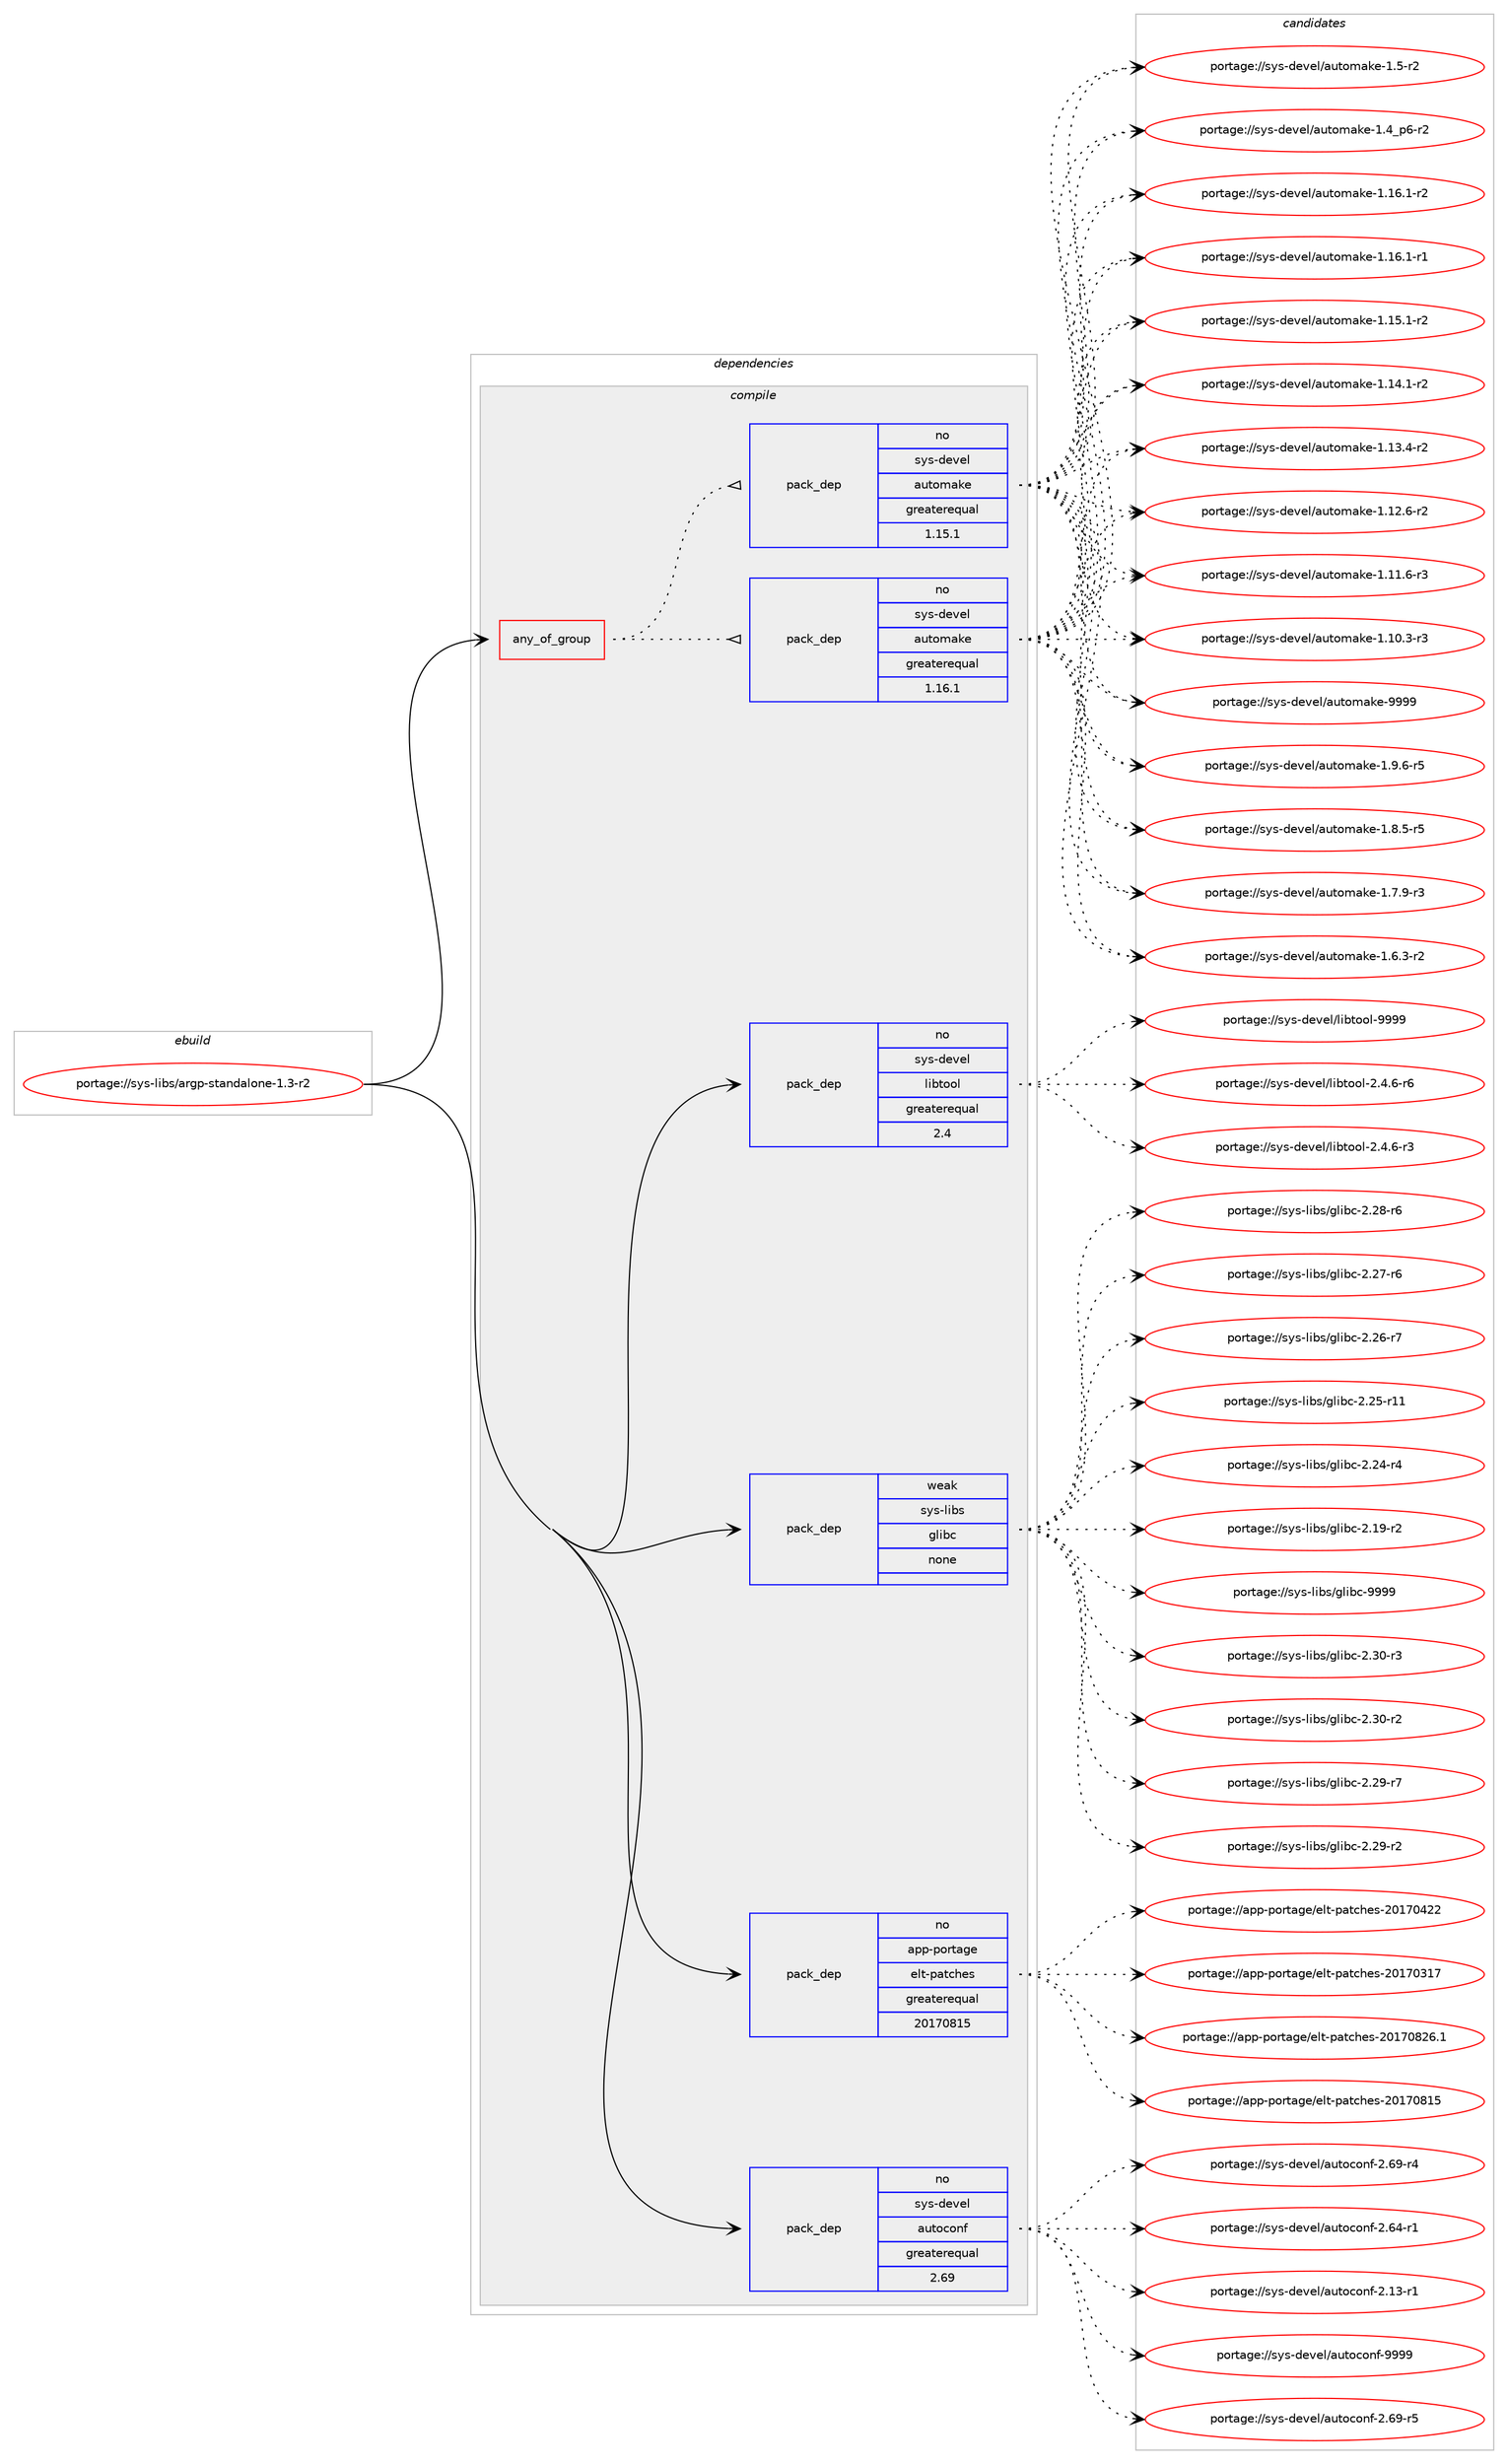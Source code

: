 digraph prolog {

# *************
# Graph options
# *************

newrank=true;
concentrate=true;
compound=true;
graph [rankdir=LR,fontname=Helvetica,fontsize=10,ranksep=1.5];#, ranksep=2.5, nodesep=0.2];
edge  [arrowhead=vee];
node  [fontname=Helvetica,fontsize=10];

# **********
# The ebuild
# **********

subgraph cluster_leftcol {
color=gray;
rank=same;
label=<<i>ebuild</i>>;
id [label="portage://sys-libs/argp-standalone-1.3-r2", color=red, width=4, href="../sys-libs/argp-standalone-1.3-r2.svg"];
}

# ****************
# The dependencies
# ****************

subgraph cluster_midcol {
color=gray;
label=<<i>dependencies</i>>;
subgraph cluster_compile {
fillcolor="#eeeeee";
style=filled;
label=<<i>compile</i>>;
subgraph any1112 {
dependency45709 [label=<<TABLE BORDER="0" CELLBORDER="1" CELLSPACING="0" CELLPADDING="4"><TR><TD CELLPADDING="10">any_of_group</TD></TR></TABLE>>, shape=none, color=red];subgraph pack35867 {
dependency45710 [label=<<TABLE BORDER="0" CELLBORDER="1" CELLSPACING="0" CELLPADDING="4" WIDTH="220"><TR><TD ROWSPAN="6" CELLPADDING="30">pack_dep</TD></TR><TR><TD WIDTH="110">no</TD></TR><TR><TD>sys-devel</TD></TR><TR><TD>automake</TD></TR><TR><TD>greaterequal</TD></TR><TR><TD>1.16.1</TD></TR></TABLE>>, shape=none, color=blue];
}
dependency45709:e -> dependency45710:w [weight=20,style="dotted",arrowhead="oinv"];
subgraph pack35868 {
dependency45711 [label=<<TABLE BORDER="0" CELLBORDER="1" CELLSPACING="0" CELLPADDING="4" WIDTH="220"><TR><TD ROWSPAN="6" CELLPADDING="30">pack_dep</TD></TR><TR><TD WIDTH="110">no</TD></TR><TR><TD>sys-devel</TD></TR><TR><TD>automake</TD></TR><TR><TD>greaterequal</TD></TR><TR><TD>1.15.1</TD></TR></TABLE>>, shape=none, color=blue];
}
dependency45709:e -> dependency45711:w [weight=20,style="dotted",arrowhead="oinv"];
}
id:e -> dependency45709:w [weight=20,style="solid",arrowhead="vee"];
subgraph pack35869 {
dependency45712 [label=<<TABLE BORDER="0" CELLBORDER="1" CELLSPACING="0" CELLPADDING="4" WIDTH="220"><TR><TD ROWSPAN="6" CELLPADDING="30">pack_dep</TD></TR><TR><TD WIDTH="110">no</TD></TR><TR><TD>app-portage</TD></TR><TR><TD>elt-patches</TD></TR><TR><TD>greaterequal</TD></TR><TR><TD>20170815</TD></TR></TABLE>>, shape=none, color=blue];
}
id:e -> dependency45712:w [weight=20,style="solid",arrowhead="vee"];
subgraph pack35870 {
dependency45713 [label=<<TABLE BORDER="0" CELLBORDER="1" CELLSPACING="0" CELLPADDING="4" WIDTH="220"><TR><TD ROWSPAN="6" CELLPADDING="30">pack_dep</TD></TR><TR><TD WIDTH="110">no</TD></TR><TR><TD>sys-devel</TD></TR><TR><TD>autoconf</TD></TR><TR><TD>greaterequal</TD></TR><TR><TD>2.69</TD></TR></TABLE>>, shape=none, color=blue];
}
id:e -> dependency45713:w [weight=20,style="solid",arrowhead="vee"];
subgraph pack35871 {
dependency45714 [label=<<TABLE BORDER="0" CELLBORDER="1" CELLSPACING="0" CELLPADDING="4" WIDTH="220"><TR><TD ROWSPAN="6" CELLPADDING="30">pack_dep</TD></TR><TR><TD WIDTH="110">no</TD></TR><TR><TD>sys-devel</TD></TR><TR><TD>libtool</TD></TR><TR><TD>greaterequal</TD></TR><TR><TD>2.4</TD></TR></TABLE>>, shape=none, color=blue];
}
id:e -> dependency45714:w [weight=20,style="solid",arrowhead="vee"];
subgraph pack35872 {
dependency45715 [label=<<TABLE BORDER="0" CELLBORDER="1" CELLSPACING="0" CELLPADDING="4" WIDTH="220"><TR><TD ROWSPAN="6" CELLPADDING="30">pack_dep</TD></TR><TR><TD WIDTH="110">weak</TD></TR><TR><TD>sys-libs</TD></TR><TR><TD>glibc</TD></TR><TR><TD>none</TD></TR><TR><TD></TD></TR></TABLE>>, shape=none, color=blue];
}
id:e -> dependency45715:w [weight=20,style="solid",arrowhead="vee"];
}
subgraph cluster_compileandrun {
fillcolor="#eeeeee";
style=filled;
label=<<i>compile and run</i>>;
}
subgraph cluster_run {
fillcolor="#eeeeee";
style=filled;
label=<<i>run</i>>;
}
}

# **************
# The candidates
# **************

subgraph cluster_choices {
rank=same;
color=gray;
label=<<i>candidates</i>>;

subgraph choice35867 {
color=black;
nodesep=1;
choice115121115451001011181011084797117116111109971071014557575757 [label="portage://sys-devel/automake-9999", color=red, width=4,href="../sys-devel/automake-9999.svg"];
choice115121115451001011181011084797117116111109971071014549465746544511453 [label="portage://sys-devel/automake-1.9.6-r5", color=red, width=4,href="../sys-devel/automake-1.9.6-r5.svg"];
choice115121115451001011181011084797117116111109971071014549465646534511453 [label="portage://sys-devel/automake-1.8.5-r5", color=red, width=4,href="../sys-devel/automake-1.8.5-r5.svg"];
choice115121115451001011181011084797117116111109971071014549465546574511451 [label="portage://sys-devel/automake-1.7.9-r3", color=red, width=4,href="../sys-devel/automake-1.7.9-r3.svg"];
choice115121115451001011181011084797117116111109971071014549465446514511450 [label="portage://sys-devel/automake-1.6.3-r2", color=red, width=4,href="../sys-devel/automake-1.6.3-r2.svg"];
choice11512111545100101118101108479711711611110997107101454946534511450 [label="portage://sys-devel/automake-1.5-r2", color=red, width=4,href="../sys-devel/automake-1.5-r2.svg"];
choice115121115451001011181011084797117116111109971071014549465295112544511450 [label="portage://sys-devel/automake-1.4_p6-r2", color=red, width=4,href="../sys-devel/automake-1.4_p6-r2.svg"];
choice11512111545100101118101108479711711611110997107101454946495446494511450 [label="portage://sys-devel/automake-1.16.1-r2", color=red, width=4,href="../sys-devel/automake-1.16.1-r2.svg"];
choice11512111545100101118101108479711711611110997107101454946495446494511449 [label="portage://sys-devel/automake-1.16.1-r1", color=red, width=4,href="../sys-devel/automake-1.16.1-r1.svg"];
choice11512111545100101118101108479711711611110997107101454946495346494511450 [label="portage://sys-devel/automake-1.15.1-r2", color=red, width=4,href="../sys-devel/automake-1.15.1-r2.svg"];
choice11512111545100101118101108479711711611110997107101454946495246494511450 [label="portage://sys-devel/automake-1.14.1-r2", color=red, width=4,href="../sys-devel/automake-1.14.1-r2.svg"];
choice11512111545100101118101108479711711611110997107101454946495146524511450 [label="portage://sys-devel/automake-1.13.4-r2", color=red, width=4,href="../sys-devel/automake-1.13.4-r2.svg"];
choice11512111545100101118101108479711711611110997107101454946495046544511450 [label="portage://sys-devel/automake-1.12.6-r2", color=red, width=4,href="../sys-devel/automake-1.12.6-r2.svg"];
choice11512111545100101118101108479711711611110997107101454946494946544511451 [label="portage://sys-devel/automake-1.11.6-r3", color=red, width=4,href="../sys-devel/automake-1.11.6-r3.svg"];
choice11512111545100101118101108479711711611110997107101454946494846514511451 [label="portage://sys-devel/automake-1.10.3-r3", color=red, width=4,href="../sys-devel/automake-1.10.3-r3.svg"];
dependency45710:e -> choice115121115451001011181011084797117116111109971071014557575757:w [style=dotted,weight="100"];
dependency45710:e -> choice115121115451001011181011084797117116111109971071014549465746544511453:w [style=dotted,weight="100"];
dependency45710:e -> choice115121115451001011181011084797117116111109971071014549465646534511453:w [style=dotted,weight="100"];
dependency45710:e -> choice115121115451001011181011084797117116111109971071014549465546574511451:w [style=dotted,weight="100"];
dependency45710:e -> choice115121115451001011181011084797117116111109971071014549465446514511450:w [style=dotted,weight="100"];
dependency45710:e -> choice11512111545100101118101108479711711611110997107101454946534511450:w [style=dotted,weight="100"];
dependency45710:e -> choice115121115451001011181011084797117116111109971071014549465295112544511450:w [style=dotted,weight="100"];
dependency45710:e -> choice11512111545100101118101108479711711611110997107101454946495446494511450:w [style=dotted,weight="100"];
dependency45710:e -> choice11512111545100101118101108479711711611110997107101454946495446494511449:w [style=dotted,weight="100"];
dependency45710:e -> choice11512111545100101118101108479711711611110997107101454946495346494511450:w [style=dotted,weight="100"];
dependency45710:e -> choice11512111545100101118101108479711711611110997107101454946495246494511450:w [style=dotted,weight="100"];
dependency45710:e -> choice11512111545100101118101108479711711611110997107101454946495146524511450:w [style=dotted,weight="100"];
dependency45710:e -> choice11512111545100101118101108479711711611110997107101454946495046544511450:w [style=dotted,weight="100"];
dependency45710:e -> choice11512111545100101118101108479711711611110997107101454946494946544511451:w [style=dotted,weight="100"];
dependency45710:e -> choice11512111545100101118101108479711711611110997107101454946494846514511451:w [style=dotted,weight="100"];
}
subgraph choice35868 {
color=black;
nodesep=1;
choice115121115451001011181011084797117116111109971071014557575757 [label="portage://sys-devel/automake-9999", color=red, width=4,href="../sys-devel/automake-9999.svg"];
choice115121115451001011181011084797117116111109971071014549465746544511453 [label="portage://sys-devel/automake-1.9.6-r5", color=red, width=4,href="../sys-devel/automake-1.9.6-r5.svg"];
choice115121115451001011181011084797117116111109971071014549465646534511453 [label="portage://sys-devel/automake-1.8.5-r5", color=red, width=4,href="../sys-devel/automake-1.8.5-r5.svg"];
choice115121115451001011181011084797117116111109971071014549465546574511451 [label="portage://sys-devel/automake-1.7.9-r3", color=red, width=4,href="../sys-devel/automake-1.7.9-r3.svg"];
choice115121115451001011181011084797117116111109971071014549465446514511450 [label="portage://sys-devel/automake-1.6.3-r2", color=red, width=4,href="../sys-devel/automake-1.6.3-r2.svg"];
choice11512111545100101118101108479711711611110997107101454946534511450 [label="portage://sys-devel/automake-1.5-r2", color=red, width=4,href="../sys-devel/automake-1.5-r2.svg"];
choice115121115451001011181011084797117116111109971071014549465295112544511450 [label="portage://sys-devel/automake-1.4_p6-r2", color=red, width=4,href="../sys-devel/automake-1.4_p6-r2.svg"];
choice11512111545100101118101108479711711611110997107101454946495446494511450 [label="portage://sys-devel/automake-1.16.1-r2", color=red, width=4,href="../sys-devel/automake-1.16.1-r2.svg"];
choice11512111545100101118101108479711711611110997107101454946495446494511449 [label="portage://sys-devel/automake-1.16.1-r1", color=red, width=4,href="../sys-devel/automake-1.16.1-r1.svg"];
choice11512111545100101118101108479711711611110997107101454946495346494511450 [label="portage://sys-devel/automake-1.15.1-r2", color=red, width=4,href="../sys-devel/automake-1.15.1-r2.svg"];
choice11512111545100101118101108479711711611110997107101454946495246494511450 [label="portage://sys-devel/automake-1.14.1-r2", color=red, width=4,href="../sys-devel/automake-1.14.1-r2.svg"];
choice11512111545100101118101108479711711611110997107101454946495146524511450 [label="portage://sys-devel/automake-1.13.4-r2", color=red, width=4,href="../sys-devel/automake-1.13.4-r2.svg"];
choice11512111545100101118101108479711711611110997107101454946495046544511450 [label="portage://sys-devel/automake-1.12.6-r2", color=red, width=4,href="../sys-devel/automake-1.12.6-r2.svg"];
choice11512111545100101118101108479711711611110997107101454946494946544511451 [label="portage://sys-devel/automake-1.11.6-r3", color=red, width=4,href="../sys-devel/automake-1.11.6-r3.svg"];
choice11512111545100101118101108479711711611110997107101454946494846514511451 [label="portage://sys-devel/automake-1.10.3-r3", color=red, width=4,href="../sys-devel/automake-1.10.3-r3.svg"];
dependency45711:e -> choice115121115451001011181011084797117116111109971071014557575757:w [style=dotted,weight="100"];
dependency45711:e -> choice115121115451001011181011084797117116111109971071014549465746544511453:w [style=dotted,weight="100"];
dependency45711:e -> choice115121115451001011181011084797117116111109971071014549465646534511453:w [style=dotted,weight="100"];
dependency45711:e -> choice115121115451001011181011084797117116111109971071014549465546574511451:w [style=dotted,weight="100"];
dependency45711:e -> choice115121115451001011181011084797117116111109971071014549465446514511450:w [style=dotted,weight="100"];
dependency45711:e -> choice11512111545100101118101108479711711611110997107101454946534511450:w [style=dotted,weight="100"];
dependency45711:e -> choice115121115451001011181011084797117116111109971071014549465295112544511450:w [style=dotted,weight="100"];
dependency45711:e -> choice11512111545100101118101108479711711611110997107101454946495446494511450:w [style=dotted,weight="100"];
dependency45711:e -> choice11512111545100101118101108479711711611110997107101454946495446494511449:w [style=dotted,weight="100"];
dependency45711:e -> choice11512111545100101118101108479711711611110997107101454946495346494511450:w [style=dotted,weight="100"];
dependency45711:e -> choice11512111545100101118101108479711711611110997107101454946495246494511450:w [style=dotted,weight="100"];
dependency45711:e -> choice11512111545100101118101108479711711611110997107101454946495146524511450:w [style=dotted,weight="100"];
dependency45711:e -> choice11512111545100101118101108479711711611110997107101454946495046544511450:w [style=dotted,weight="100"];
dependency45711:e -> choice11512111545100101118101108479711711611110997107101454946494946544511451:w [style=dotted,weight="100"];
dependency45711:e -> choice11512111545100101118101108479711711611110997107101454946494846514511451:w [style=dotted,weight="100"];
}
subgraph choice35869 {
color=black;
nodesep=1;
choice971121124511211111411697103101471011081164511297116991041011154550484955485650544649 [label="portage://app-portage/elt-patches-20170826.1", color=red, width=4,href="../app-portage/elt-patches-20170826.1.svg"];
choice97112112451121111141169710310147101108116451129711699104101115455048495548564953 [label="portage://app-portage/elt-patches-20170815", color=red, width=4,href="../app-portage/elt-patches-20170815.svg"];
choice97112112451121111141169710310147101108116451129711699104101115455048495548525050 [label="portage://app-portage/elt-patches-20170422", color=red, width=4,href="../app-portage/elt-patches-20170422.svg"];
choice97112112451121111141169710310147101108116451129711699104101115455048495548514955 [label="portage://app-portage/elt-patches-20170317", color=red, width=4,href="../app-portage/elt-patches-20170317.svg"];
dependency45712:e -> choice971121124511211111411697103101471011081164511297116991041011154550484955485650544649:w [style=dotted,weight="100"];
dependency45712:e -> choice97112112451121111141169710310147101108116451129711699104101115455048495548564953:w [style=dotted,weight="100"];
dependency45712:e -> choice97112112451121111141169710310147101108116451129711699104101115455048495548525050:w [style=dotted,weight="100"];
dependency45712:e -> choice97112112451121111141169710310147101108116451129711699104101115455048495548514955:w [style=dotted,weight="100"];
}
subgraph choice35870 {
color=black;
nodesep=1;
choice115121115451001011181011084797117116111991111101024557575757 [label="portage://sys-devel/autoconf-9999", color=red, width=4,href="../sys-devel/autoconf-9999.svg"];
choice1151211154510010111810110847971171161119911111010245504654574511453 [label="portage://sys-devel/autoconf-2.69-r5", color=red, width=4,href="../sys-devel/autoconf-2.69-r5.svg"];
choice1151211154510010111810110847971171161119911111010245504654574511452 [label="portage://sys-devel/autoconf-2.69-r4", color=red, width=4,href="../sys-devel/autoconf-2.69-r4.svg"];
choice1151211154510010111810110847971171161119911111010245504654524511449 [label="portage://sys-devel/autoconf-2.64-r1", color=red, width=4,href="../sys-devel/autoconf-2.64-r1.svg"];
choice1151211154510010111810110847971171161119911111010245504649514511449 [label="portage://sys-devel/autoconf-2.13-r1", color=red, width=4,href="../sys-devel/autoconf-2.13-r1.svg"];
dependency45713:e -> choice115121115451001011181011084797117116111991111101024557575757:w [style=dotted,weight="100"];
dependency45713:e -> choice1151211154510010111810110847971171161119911111010245504654574511453:w [style=dotted,weight="100"];
dependency45713:e -> choice1151211154510010111810110847971171161119911111010245504654574511452:w [style=dotted,weight="100"];
dependency45713:e -> choice1151211154510010111810110847971171161119911111010245504654524511449:w [style=dotted,weight="100"];
dependency45713:e -> choice1151211154510010111810110847971171161119911111010245504649514511449:w [style=dotted,weight="100"];
}
subgraph choice35871 {
color=black;
nodesep=1;
choice1151211154510010111810110847108105981161111111084557575757 [label="portage://sys-devel/libtool-9999", color=red, width=4,href="../sys-devel/libtool-9999.svg"];
choice1151211154510010111810110847108105981161111111084550465246544511454 [label="portage://sys-devel/libtool-2.4.6-r6", color=red, width=4,href="../sys-devel/libtool-2.4.6-r6.svg"];
choice1151211154510010111810110847108105981161111111084550465246544511451 [label="portage://sys-devel/libtool-2.4.6-r3", color=red, width=4,href="../sys-devel/libtool-2.4.6-r3.svg"];
dependency45714:e -> choice1151211154510010111810110847108105981161111111084557575757:w [style=dotted,weight="100"];
dependency45714:e -> choice1151211154510010111810110847108105981161111111084550465246544511454:w [style=dotted,weight="100"];
dependency45714:e -> choice1151211154510010111810110847108105981161111111084550465246544511451:w [style=dotted,weight="100"];
}
subgraph choice35872 {
color=black;
nodesep=1;
choice11512111545108105981154710310810598994557575757 [label="portage://sys-libs/glibc-9999", color=red, width=4,href="../sys-libs/glibc-9999.svg"];
choice115121115451081059811547103108105989945504651484511451 [label="portage://sys-libs/glibc-2.30-r3", color=red, width=4,href="../sys-libs/glibc-2.30-r3.svg"];
choice115121115451081059811547103108105989945504651484511450 [label="portage://sys-libs/glibc-2.30-r2", color=red, width=4,href="../sys-libs/glibc-2.30-r2.svg"];
choice115121115451081059811547103108105989945504650574511455 [label="portage://sys-libs/glibc-2.29-r7", color=red, width=4,href="../sys-libs/glibc-2.29-r7.svg"];
choice115121115451081059811547103108105989945504650574511450 [label="portage://sys-libs/glibc-2.29-r2", color=red, width=4,href="../sys-libs/glibc-2.29-r2.svg"];
choice115121115451081059811547103108105989945504650564511454 [label="portage://sys-libs/glibc-2.28-r6", color=red, width=4,href="../sys-libs/glibc-2.28-r6.svg"];
choice115121115451081059811547103108105989945504650554511454 [label="portage://sys-libs/glibc-2.27-r6", color=red, width=4,href="../sys-libs/glibc-2.27-r6.svg"];
choice115121115451081059811547103108105989945504650544511455 [label="portage://sys-libs/glibc-2.26-r7", color=red, width=4,href="../sys-libs/glibc-2.26-r7.svg"];
choice11512111545108105981154710310810598994550465053451144949 [label="portage://sys-libs/glibc-2.25-r11", color=red, width=4,href="../sys-libs/glibc-2.25-r11.svg"];
choice115121115451081059811547103108105989945504650524511452 [label="portage://sys-libs/glibc-2.24-r4", color=red, width=4,href="../sys-libs/glibc-2.24-r4.svg"];
choice115121115451081059811547103108105989945504649574511450 [label="portage://sys-libs/glibc-2.19-r2", color=red, width=4,href="../sys-libs/glibc-2.19-r2.svg"];
dependency45715:e -> choice11512111545108105981154710310810598994557575757:w [style=dotted,weight="100"];
dependency45715:e -> choice115121115451081059811547103108105989945504651484511451:w [style=dotted,weight="100"];
dependency45715:e -> choice115121115451081059811547103108105989945504651484511450:w [style=dotted,weight="100"];
dependency45715:e -> choice115121115451081059811547103108105989945504650574511455:w [style=dotted,weight="100"];
dependency45715:e -> choice115121115451081059811547103108105989945504650574511450:w [style=dotted,weight="100"];
dependency45715:e -> choice115121115451081059811547103108105989945504650564511454:w [style=dotted,weight="100"];
dependency45715:e -> choice115121115451081059811547103108105989945504650554511454:w [style=dotted,weight="100"];
dependency45715:e -> choice115121115451081059811547103108105989945504650544511455:w [style=dotted,weight="100"];
dependency45715:e -> choice11512111545108105981154710310810598994550465053451144949:w [style=dotted,weight="100"];
dependency45715:e -> choice115121115451081059811547103108105989945504650524511452:w [style=dotted,weight="100"];
dependency45715:e -> choice115121115451081059811547103108105989945504649574511450:w [style=dotted,weight="100"];
}
}

}
